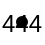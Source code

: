 <mxfile>
    <diagram id="MnYAWV8-XCTO1qhQihQq" name="Page-1">
        <mxGraphModel dx="638" dy="380" grid="0" gridSize="10" guides="1" tooltips="1" connect="1" arrows="1" fold="1" page="1" pageScale="1" pageWidth="850" pageHeight="1100" math="0" shadow="0">
            <root>
                <mxCell id="0"/>
                <mxCell id="1" parent="0"/>
                <mxCell id="5" value="444" style="shape=waypoint;sketch=0;size=6;pointerEvents=1;points=[];fillColor=none;resizable=0;rotatable=0;perimeter=centerPerimeter;snapToPoint=1;" vertex="1" parent="1">
                    <mxGeometry x="110" y="263" width="20" height="20" as="geometry"/>
                </mxCell>
            </root>
        </mxGraphModel>
    </diagram>
</mxfile>